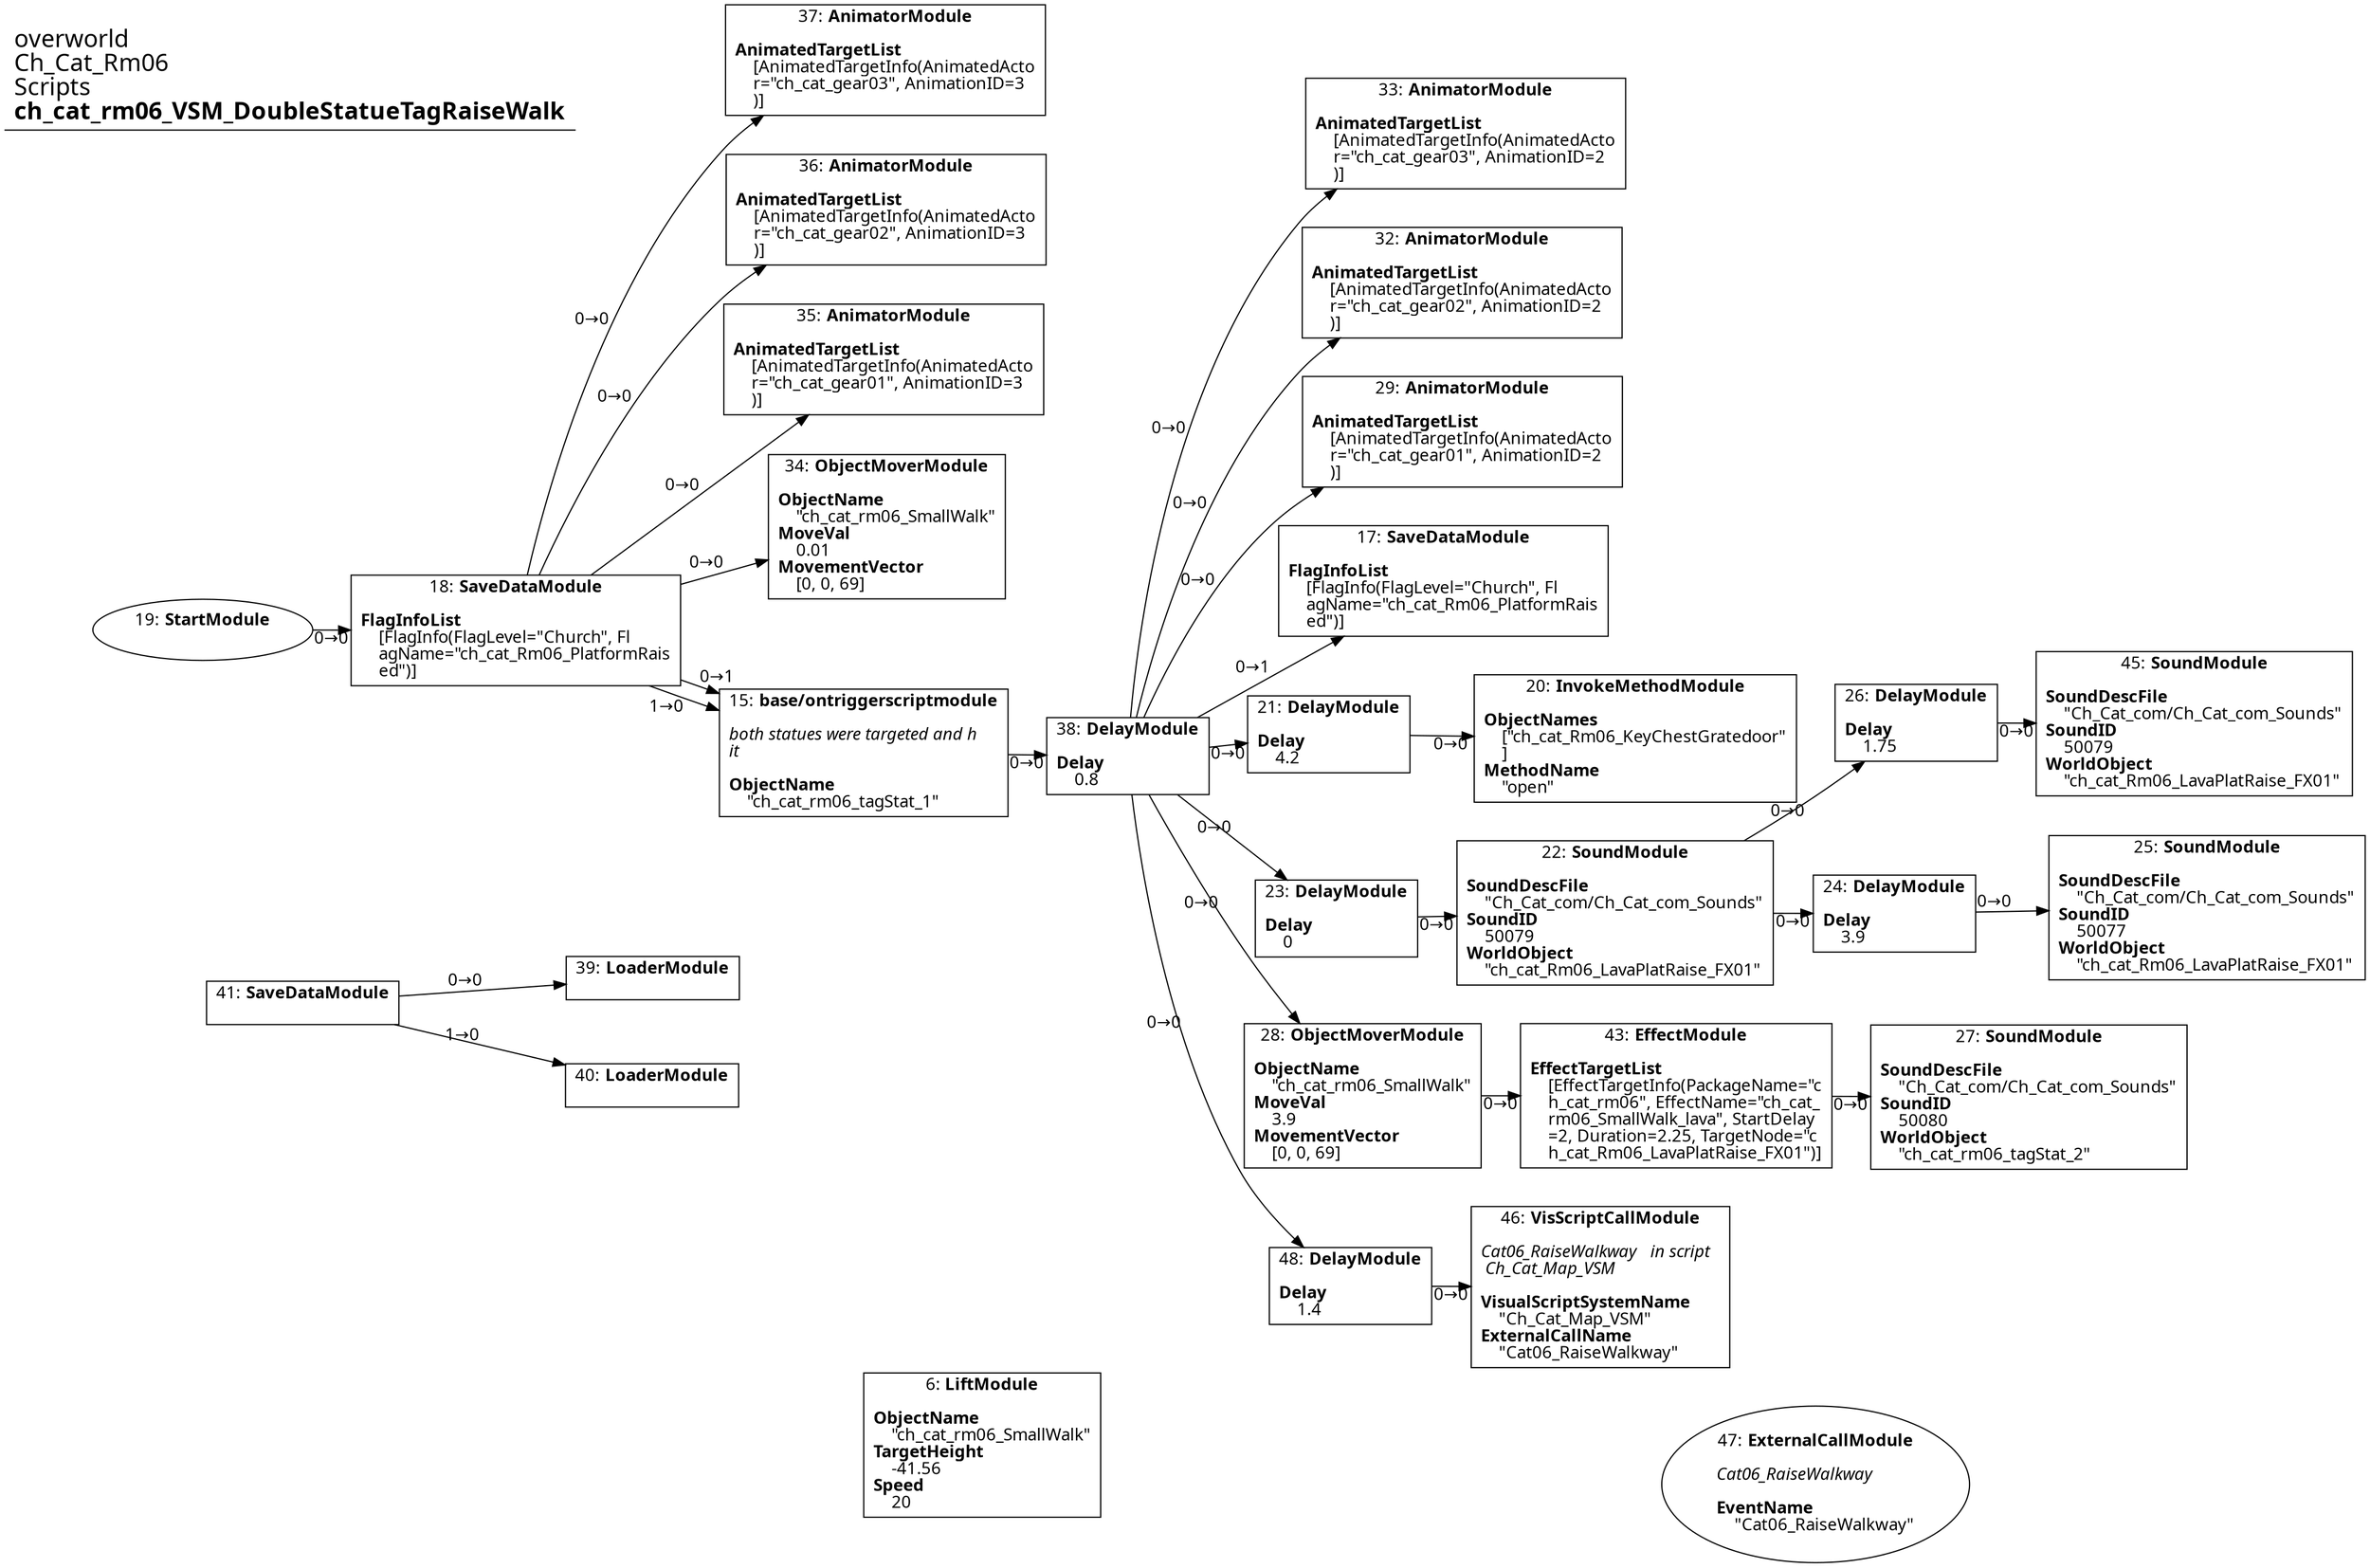 digraph {
    layout = fdp;
    overlap = prism;
    sep = "+16";
    splines = spline;

    node [ shape = box ];

    graph [ fontname = "Segoe UI" ];
    node [ fontname = "Segoe UI" ];
    edge [ fontname = "Segoe UI" ];

    6 [ label = <6: <b>LiftModule</b><br/><br/><b>ObjectName</b><br align="left"/>    &quot;ch_cat_rm06_SmallWalk&quot;<br align="left"/><b>TargetHeight</b><br align="left"/>    -41.56<br align="left"/><b>Speed</b><br align="left"/>    20<br align="left"/>> ];
    6 [ pos = "0.49500003,-0.536!" ];

    15 [ label = <15: <b>base/ontriggerscriptmodule</b><br/><br/><i>both statues were targeted and h<br align="left"/>it<br align="left"/></i><br align="left"/><b>ObjectName</b><br align="left"/>    &quot;ch_cat_rm06_tagStat_1&quot;<br align="left"/>> ];
    15 [ pos = "0.354,0.068!" ];
    15 -> 38 [ label = "0→0" ];

    17 [ label = <17: <b>SaveDataModule</b><br/><br/><b>FlagInfoList</b><br align="left"/>    [FlagInfo(FlagLevel=&quot;Church&quot;, Fl<br align="left"/>    agName=&quot;ch_cat_Rm06_PlatformRais<br align="left"/>    ed&quot;)]<br align="left"/>> ];
    17 [ pos = "0.91600007,0.209!" ];

    18 [ label = <18: <b>SaveDataModule</b><br/><br/><b>FlagInfoList</b><br align="left"/>    [FlagInfo(FlagLevel=&quot;Church&quot;, Fl<br align="left"/>    agName=&quot;ch_cat_Rm06_PlatformRais<br align="left"/>    ed&quot;)]<br align="left"/>> ];
    18 [ pos = "0.10700001,0.15200001!" ];
    18 -> 15 [ label = "0→1" ];
    18 -> 15 [ label = "1→0" ];
    18 -> 34 [ label = "0→0" ];
    18 -> 35 [ label = "0→0" ];
    18 -> 36 [ label = "0→0" ];
    18 -> 37 [ label = "0→0" ];

    19 [ label = <19: <b>StartModule</b><br/><br/>> ];
    19 [ shape = oval ]
    19 [ pos = "-0.046000004,0.15200001!" ];
    19 -> 18 [ label = "0→0" ];

    20 [ label = <20: <b>InvokeMethodModule</b><br/><br/><b>ObjectNames</b><br align="left"/>    [&quot;ch_cat_Rm06_KeyChestGratedoor&quot;<br align="left"/>    ]<br align="left"/><b>MethodName</b><br align="left"/>    &quot;open&quot;<br align="left"/>> ];
    20 [ pos = "1.074,0.067!" ];

    21 [ label = <21: <b>DelayModule</b><br/><br/><b>Delay</b><br align="left"/>    4.2<br align="left"/>> ];
    21 [ pos = "0.89000005,0.067!" ];
    21 -> 20 [ label = "0→0" ];

    22 [ label = <22: <b>SoundModule</b><br/><br/><b>SoundDescFile</b><br align="left"/>    &quot;Ch_Cat_com/Ch_Cat_com_Sounds&quot;<br align="left"/><b>SoundID</b><br align="left"/>    50079<br align="left"/><b>WorldObject</b><br align="left"/>    &quot;ch_cat_Rm06_LavaPlatRaise_FX01&quot;<br align="left"/>> ];
    22 [ pos = "1.088,-0.083000004!" ];
    22 -> 24 [ label = "0→0" ];
    22 -> 26 [ label = "0→0" ];

    23 [ label = <23: <b>DelayModule</b><br/><br/><b>Delay</b><br align="left"/>    0<br align="left"/>> ];
    23 [ pos = "0.89300007,-0.083000004!" ];
    23 -> 22 [ label = "0→0" ];

    24 [ label = <24: <b>DelayModule</b><br/><br/><b>Delay</b><br align="left"/>    3.9<br align="left"/>> ];
    24 [ pos = "1.2870001,-0.083000004!" ];
    24 -> 25 [ label = "0→0" ];

    25 [ label = <25: <b>SoundModule</b><br/><br/><b>SoundDescFile</b><br align="left"/>    &quot;Ch_Cat_com/Ch_Cat_com_Sounds&quot;<br align="left"/><b>SoundID</b><br align="left"/>    50077<br align="left"/><b>WorldObject</b><br align="left"/>    &quot;ch_cat_Rm06_LavaPlatRaise_FX01&quot;<br align="left"/>> ];
    25 [ pos = "1.4820001,-0.083000004!" ];

    26 [ label = <26: <b>DelayModule</b><br/><br/><b>Delay</b><br align="left"/>    1.75<br align="left"/>> ];
    26 [ pos = "1.294,0.065000005!" ];
    26 -> 45 [ label = "0→0" ];

    27 [ label = <27: <b>SoundModule</b><br/><br/><b>SoundDescFile</b><br align="left"/>    &quot;Ch_Cat_com/Ch_Cat_com_Sounds&quot;<br align="left"/><b>SoundID</b><br align="left"/>    50080<br align="left"/><b>WorldObject</b><br align="left"/>    &quot;ch_cat_rm06_tagStat_2&quot;<br align="left"/>> ];
    27 [ pos = "1.3290001,-0.23600002!" ];

    28 [ label = <28: <b>ObjectMoverModule</b><br/><br/><b>ObjectName</b><br align="left"/>    &quot;ch_cat_rm06_SmallWalk&quot;<br align="left"/><b>MoveVal</b><br align="left"/>    3.9<br align="left"/><b>MovementVector</b><br align="left"/>    [0, 0, 69]<br align="left"/>> ];
    28 [ pos = "0.89400005,-0.23600002!" ];
    28 -> 43 [ label = "0→0" ];

    29 [ label = <29: <b>AnimatorModule</b><br/><br/><b>AnimatedTargetList</b><br align="left"/>    [AnimatedTargetInfo(AnimatedActo<br align="left"/>    r=&quot;ch_cat_gear01&quot;, AnimationID=2<br align="left"/>    )]<br align="left"/>> ];
    29 [ pos = "0.93000007,0.32900003!" ];

    32 [ label = <32: <b>AnimatorModule</b><br/><br/><b>AnimatedTargetList</b><br align="left"/>    [AnimatedTargetInfo(AnimatedActo<br align="left"/>    r=&quot;ch_cat_gear02&quot;, AnimationID=2<br align="left"/>    )]<br align="left"/>> ];
    32 [ pos = "0.93000007,0.44200003!" ];

    33 [ label = <33: <b>AnimatorModule</b><br/><br/><b>AnimatedTargetList</b><br align="left"/>    [AnimatedTargetInfo(AnimatedActo<br align="left"/>    r=&quot;ch_cat_gear03&quot;, AnimationID=2<br align="left"/>    )]<br align="left"/>> ];
    33 [ pos = "0.933,0.56200004!" ];

    34 [ label = <34: <b>ObjectMoverModule</b><br/><br/><b>ObjectName</b><br align="left"/>    &quot;ch_cat_rm06_SmallWalk&quot;<br align="left"/><b>MoveVal</b><br align="left"/>    0.01<br align="left"/><b>MovementVector</b><br align="left"/>    [0, 0, 69]<br align="left"/>> ];
    34 [ pos = "0.407,0.29500002!" ];

    35 [ label = <35: <b>AnimatorModule</b><br/><br/><b>AnimatedTargetList</b><br align="left"/>    [AnimatedTargetInfo(AnimatedActo<br align="left"/>    r=&quot;ch_cat_gear01&quot;, AnimationID=3<br align="left"/>    )]<br align="left"/>> ];
    35 [ pos = "0.40800002,0.409!" ];

    36 [ label = <36: <b>AnimatorModule</b><br/><br/><b>AnimatedTargetList</b><br align="left"/>    [AnimatedTargetInfo(AnimatedActo<br align="left"/>    r=&quot;ch_cat_gear02&quot;, AnimationID=3<br align="left"/>    )]<br align="left"/>> ];
    36 [ pos = "0.41000003,0.526!" ];

    37 [ label = <37: <b>AnimatorModule</b><br/><br/><b>AnimatedTargetList</b><br align="left"/>    [AnimatedTargetInfo(AnimatedActo<br align="left"/>    r=&quot;ch_cat_gear03&quot;, AnimationID=3<br align="left"/>    )]<br align="left"/>> ];
    37 [ pos = "0.41000003,0.642!" ];

    38 [ label = <38: <b>DelayModule</b><br/><br/><b>Delay</b><br align="left"/>    0.8<br align="left"/>> ];
    38 [ pos = "0.531,0.068!" ];
    38 -> 23 [ label = "0→0" ];
    38 -> 28 [ label = "0→0" ];
    38 -> 21 [ label = "0→0" ];
    38 -> 29 [ label = "0→0" ];
    38 -> 17 [ label = "0→1" ];
    38 -> 32 [ label = "0→0" ];
    38 -> 33 [ label = "0→0" ];
    38 -> 48 [ label = "0→0" ];

    39 [ label = <39: <b>LoaderModule</b><br/><br/>> ];
    39 [ pos = "0.18900001,-0.14400001!" ];

    40 [ label = <40: <b>LoaderModule</b><br/><br/>> ];
    40 [ pos = "0.18900001,-0.23900001!" ];

    41 [ label = <41: <b>SaveDataModule</b><br/><br/>> ];
    41 [ pos = "-0.080000006,-0.171!" ];
    41 -> 39 [ label = "0→0" ];
    41 -> 40 [ label = "1→0" ];

    43 [ label = <43: <b>EffectModule</b><br/><br/><b>EffectTargetList</b><br align="left"/>    [EffectTargetInfo(PackageName=&quot;c<br align="left"/>    h_cat_rm06&quot;, EffectName=&quot;ch_cat_<br align="left"/>    rm06_SmallWalk_lava&quot;, StartDelay<br align="left"/>    =2, Duration=2.25, TargetNode=&quot;c<br align="left"/>    h_cat_Rm06_LavaPlatRaise_FX01&quot;)]<br align="left"/>> ];
    43 [ pos = "1.1370001,-0.23600002!" ];
    43 -> 27 [ label = "0→0" ];

    45 [ label = <45: <b>SoundModule</b><br/><br/><b>SoundDescFile</b><br align="left"/>    &quot;Ch_Cat_com/Ch_Cat_com_Sounds&quot;<br align="left"/><b>SoundID</b><br align="left"/>    50079<br align="left"/><b>WorldObject</b><br align="left"/>    &quot;ch_cat_Rm06_LavaPlatRaise_FX01&quot;<br align="left"/>> ];
    45 [ pos = "1.475,0.066!" ];

    46 [ label = <46: <b>VisScriptCallModule</b><br/><br/><i>Cat06_RaiseWalkway   in script  <br align="left"/> Ch_Cat_Map_VSM<br align="left"/></i><br align="left"/><b>VisualScriptSystemName</b><br align="left"/>    &quot;Ch_Cat_Map_VSM&quot;<br align="left"/><b>ExternalCallName</b><br align="left"/>    &quot;Cat06_RaiseWalkway&quot;<br align="left"/>> ];
    46 [ pos = "1.074,-0.39400002!" ];

    47 [ label = <47: <b>ExternalCallModule</b><br/><br/><i>Cat06_RaiseWalkway<br align="left"/></i><br align="left"/><b>EventName</b><br align="left"/>    &quot;Cat06_RaiseWalkway&quot;<br align="left"/>> ];
    47 [ shape = oval ]
    47 [ pos = "1.1680001,-0.48200002!" ];

    48 [ label = <48: <b>DelayModule</b><br/><br/><b>Delay</b><br align="left"/>    1.4<br align="left"/>> ];
    48 [ pos = "0.89100003,-0.39400002!" ];
    48 -> 46 [ label = "0→0" ];

    title [ pos = "-0.081,0.643!" ];
    title [ shape = underline ];
    title [ label = <<font point-size="20">overworld<br align="left"/>Ch_Cat_Rm06<br align="left"/>Scripts<br align="left"/><b>ch_cat_rm06_VSM_DoubleStatueTagRaiseWalk</b><br align="left"/></font>> ];
}
